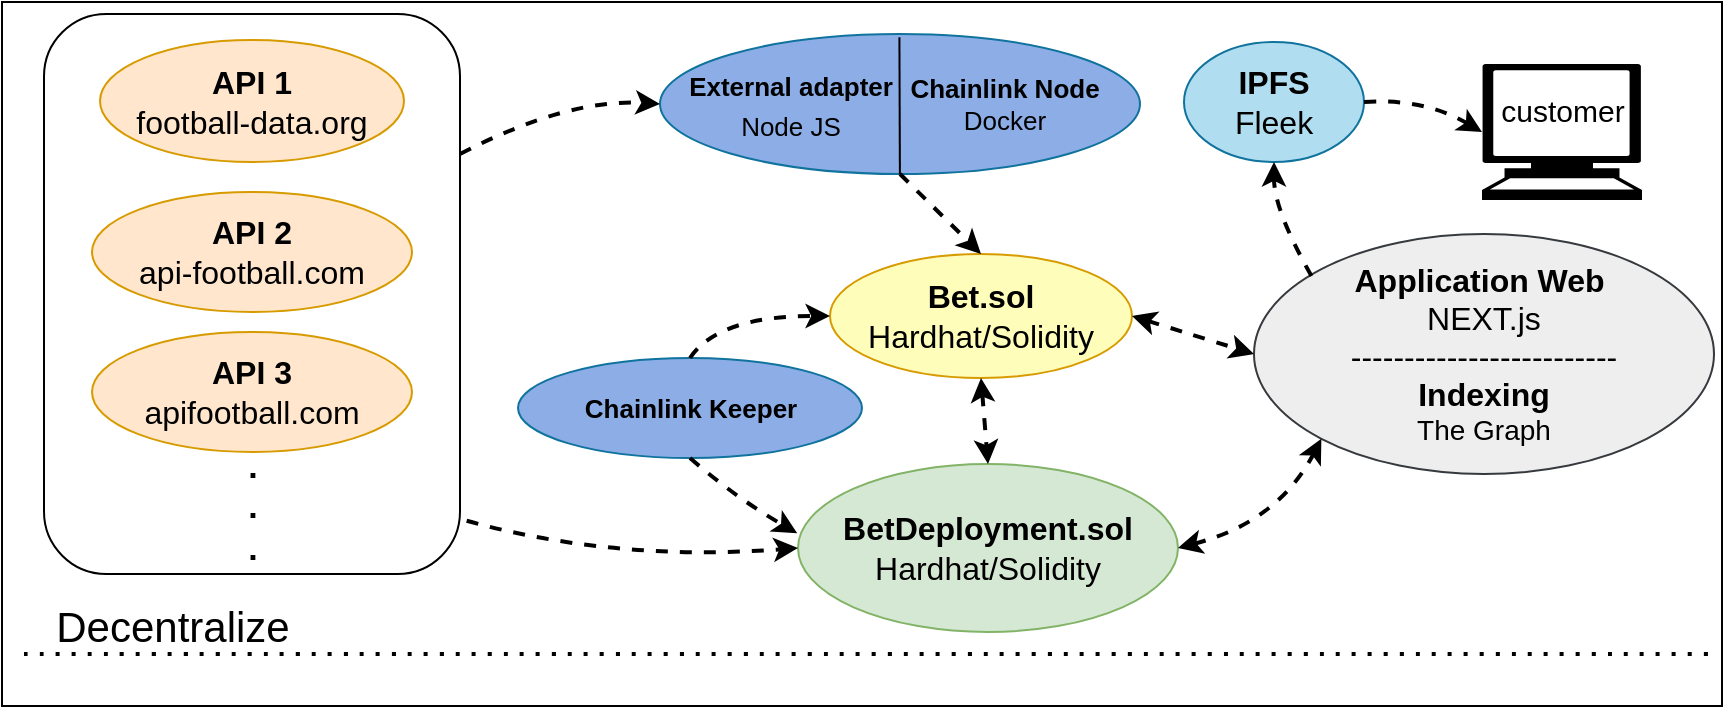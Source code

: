 <mxfile version="20.4.1" type="device"><diagram id="oLU-uPrBzbeZ1MAkRmQW" name="Page-1"><mxGraphModel dx="1866" dy="578" grid="1" gridSize="4" guides="1" tooltips="1" connect="1" arrows="1" fold="1" page="1" pageScale="1" pageWidth="850" pageHeight="1100" math="0" shadow="0"><root><mxCell id="0"/><mxCell id="1" parent="0"/><mxCell id="ACB41u7Kq91Ow9MT8jL0-2" value="&lt;font style=&quot;font-size: 13px;&quot;&gt;&amp;nbsp; &amp;nbsp; &amp;nbsp; &amp;nbsp; &amp;nbsp; &amp;nbsp; &amp;nbsp; &amp;nbsp; &amp;nbsp; &amp;nbsp; &amp;nbsp; &amp;nbsp; &amp;nbsp; &amp;nbsp; &amp;nbsp; &amp;nbsp;&amp;nbsp;&lt;/font&gt;" style="ellipse;whiteSpace=wrap;html=1;fillColor=#8CADE6;strokeColor=#10739e;rounded=0;" parent="1" vertex="1"><mxGeometry x="30" y="20" width="240" height="70" as="geometry"/></mxCell><mxCell id="ACB41u7Kq91Ow9MT8jL0-7" value="&lt;font style=&quot;font-size: 16px;&quot;&gt;&lt;b&gt;IPFS&lt;/b&gt;&lt;br&gt;Fleek&lt;/font&gt;" style="ellipse;whiteSpace=wrap;html=1;fillColor=#b1ddf0;strokeColor=#10739e;rounded=0;" parent="1" vertex="1"><mxGeometry x="292" y="24" width="90" height="60" as="geometry"/></mxCell><mxCell id="ACB41u7Kq91Ow9MT8jL0-8" value="&lt;font style=&quot;&quot;&gt;&lt;b style=&quot;font-size: 16px;&quot;&gt;Application Web&amp;nbsp;&lt;br&gt;&lt;/b&gt;&lt;span style=&quot;font-size: 16px;&quot;&gt;NEXT.js&lt;/span&gt;&lt;br&gt;&lt;span style=&quot;font-size: 16px;&quot;&gt;-------------------------&lt;/span&gt;&lt;br&gt;&lt;b style=&quot;font-size: 16px;&quot;&gt;Indexing&lt;br&gt;&lt;/b&gt;&lt;font style=&quot;font-size: 14px;&quot;&gt;The Graph&lt;/font&gt;&lt;br&gt;&lt;/font&gt;" style="ellipse;whiteSpace=wrap;html=1;fillColor=#eeeeee;strokeColor=#36393d;rounded=0;" parent="1" vertex="1"><mxGeometry x="327" y="120" width="230" height="120" as="geometry"/></mxCell><mxCell id="ACB41u7Kq91Ow9MT8jL0-9" value="&lt;span style=&quot;font-size: 16px;&quot;&gt;&lt;b&gt;API 1&lt;br&gt;&lt;/b&gt;football-data.org&lt;br&gt;&lt;/span&gt;" style="ellipse;whiteSpace=wrap;html=1;fillColor=#ffe6cc;strokeColor=#d79b00;rounded=0;" parent="1" vertex="1"><mxGeometry x="-250" y="23" width="152" height="61" as="geometry"/></mxCell><mxCell id="ACB41u7Kq91Ow9MT8jL0-10" value="&lt;font style=&quot;font-size: 16px;&quot;&gt;&lt;b&gt;Bet.sol&lt;br&gt;&lt;/b&gt;Hardhat/Solidity&lt;/font&gt;" style="ellipse;whiteSpace=wrap;html=1;fillColor=#FFFDBA;strokeColor=#d79b00;rounded=0;" parent="1" vertex="1"><mxGeometry x="115" y="130" width="151" height="62" as="geometry"/></mxCell><mxCell id="ACB41u7Kq91Ow9MT8jL0-12" value="" style="endArrow=none;html=1;rounded=0;fontSize=16;exitX=0.374;exitY=0.99;exitDx=0;exitDy=0;exitPerimeter=0;entryX=0.373;entryY=0.013;entryDx=0;entryDy=0;entryPerimeter=0;curved=1;" parent="1" edge="1"><mxGeometry width="50" height="50" relative="1" as="geometry"><mxPoint x="149.95" y="90.0" as="sourcePoint"/><mxPoint x="149.71" y="21.61" as="targetPoint"/></mxGeometry></mxCell><mxCell id="ACB41u7Kq91Ow9MT8jL0-13" value="&lt;font style=&quot;font-size: 13px;&quot;&gt;&lt;b&gt;External adapter&lt;br&gt;&lt;/b&gt;Node JS&lt;br&gt;&lt;/font&gt;" style="text;html=1;align=center;verticalAlign=middle;resizable=0;points=[];autosize=1;strokeColor=none;fillColor=none;fontSize=16;rounded=0;" parent="1" vertex="1"><mxGeometry x="30" y="30" width="130" height="50" as="geometry"/></mxCell><mxCell id="ACB41u7Kq91Ow9MT8jL0-14" value="&lt;span style=&quot;&quot;&gt;&lt;b&gt;Chainlink Node&lt;br&gt;&lt;/b&gt;&lt;/span&gt;&lt;span style=&quot;&quot;&gt;Docker&lt;/span&gt;" style="text;html=1;align=center;verticalAlign=middle;resizable=0;points=[];autosize=1;strokeColor=none;fillColor=none;fontSize=13;rounded=0;" parent="1" vertex="1"><mxGeometry x="142" y="35" width="120" height="40" as="geometry"/></mxCell><mxCell id="ACB41u7Kq91Ow9MT8jL0-15" value="&lt;span style=&quot;font-size: 16px;&quot;&gt;&lt;b&gt;BetDeployment.sol&lt;/b&gt;&lt;br&gt;Hardhat/Solidity&lt;br&gt;&lt;/span&gt;" style="ellipse;whiteSpace=wrap;html=1;fillColor=#d5e8d4;strokeColor=#82b366;rounded=0;" parent="1" vertex="1"><mxGeometry x="99" y="235" width="190" height="84" as="geometry"/></mxCell><mxCell id="ACB41u7Kq91Ow9MT8jL0-19" value="" style="endArrow=classic;html=1;rounded=0;fontSize=16;exitX=1;exitY=0.5;exitDx=0;exitDy=0;entryX=0;entryY=0.5;entryDx=0;entryDy=0;dashed=1;startArrow=classic;startFill=1;strokeWidth=2;curved=1;" parent="1" source="ACB41u7Kq91Ow9MT8jL0-10" target="ACB41u7Kq91Ow9MT8jL0-8" edge="1"><mxGeometry width="50" height="50" relative="1" as="geometry"><mxPoint x="431" y="230" as="sourcePoint"/><mxPoint x="481" y="180" as="targetPoint"/><Array as="points"/></mxGeometry></mxCell><mxCell id="ACB41u7Kq91Ow9MT8jL0-20" value="" style="endArrow=classic;html=1;rounded=0;fontSize=16;exitX=0.5;exitY=1;exitDx=0;exitDy=0;entryX=0.5;entryY=0;entryDx=0;entryDy=0;dashed=1;startArrow=classic;startFill=1;strokeWidth=2;curved=1;" parent="1" source="ACB41u7Kq91Ow9MT8jL0-10" target="ACB41u7Kq91Ow9MT8jL0-15" edge="1"><mxGeometry width="50" height="50" relative="1" as="geometry"><mxPoint x="192.18" y="200" as="sourcePoint"/><mxPoint x="450.999" y="251.668" as="targetPoint"/><Array as="points"/></mxGeometry></mxCell><mxCell id="ACB41u7Kq91Ow9MT8jL0-22" value="" style="endArrow=classic;html=1;rounded=0;fontSize=16;exitX=0.5;exitY=1;exitDx=0;exitDy=0;entryX=0.5;entryY=0;entryDx=0;entryDy=0;dashed=1;startArrow=none;startFill=0;strokeWidth=2;curved=1;" parent="1" source="ACB41u7Kq91Ow9MT8jL0-2" target="ACB41u7Kq91Ow9MT8jL0-10" edge="1"><mxGeometry width="50" height="50" relative="1" as="geometry"><mxPoint x="149.62" y="110" as="sourcePoint"/><mxPoint x="149.62" y="200" as="targetPoint"/><Array as="points"/></mxGeometry></mxCell><mxCell id="ACB41u7Kq91Ow9MT8jL0-26" value="" style="endArrow=classic;html=1;rounded=0;fontSize=16;entryX=0.5;entryY=1;entryDx=0;entryDy=0;dashed=1;startArrow=none;startFill=0;strokeWidth=2;curved=1;exitX=0.125;exitY=0.175;exitDx=0;exitDy=0;exitPerimeter=0;" parent="1" source="ACB41u7Kq91Ow9MT8jL0-8" target="ACB41u7Kq91Ow9MT8jL0-7" edge="1"><mxGeometry width="50" height="50" relative="1" as="geometry"><mxPoint x="348" y="124" as="sourcePoint"/><mxPoint x="479.997" y="113.787" as="targetPoint"/><Array as="points"><mxPoint x="337" y="108"/></Array></mxGeometry></mxCell><mxCell id="ACB41u7Kq91Ow9MT8jL0-29" value="" style="endArrow=classic;html=1;rounded=0;fontSize=16;dashed=1;startArrow=none;startFill=0;strokeWidth=2;curved=1;entryX=0;entryY=0.5;entryDx=0;entryDy=0;exitX=1;exitY=0.25;exitDx=0;exitDy=0;" parent="1" source="S8B9gij4zEmNTzN9GSDj-8" target="ACB41u7Kq91Ow9MT8jL0-2" edge="1"><mxGeometry width="50" height="50" relative="1" as="geometry"><mxPoint x="-48" y="64" as="sourcePoint"/><mxPoint x="60" y="100" as="targetPoint"/><Array as="points"><mxPoint x="-16" y="52"/></Array></mxGeometry></mxCell><mxCell id="ACB41u7Kq91Ow9MT8jL0-30" value="" style="endArrow=classic;html=1;rounded=0;fontSize=16;entryX=0;entryY=0.5;entryDx=0;entryDy=0;dashed=1;startArrow=none;startFill=0;strokeWidth=2;curved=1;exitX=1.016;exitY=0.905;exitDx=0;exitDy=0;exitPerimeter=0;" parent="1" source="S8B9gij4zEmNTzN9GSDj-8" target="ACB41u7Kq91Ow9MT8jL0-15" edge="1"><mxGeometry width="50" height="50" relative="1" as="geometry"><mxPoint x="-64" y="260" as="sourcePoint"/><mxPoint x="230.0" y="270.002" as="targetPoint"/><Array as="points"><mxPoint x="8" y="284"/></Array></mxGeometry></mxCell><mxCell id="ACB41u7Kq91Ow9MT8jL0-32" value="" style="endArrow=none;dashed=1;html=1;dashPattern=1 3;strokeWidth=2;rounded=0;fontSize=12;startSize=14;endSize=14;curved=1;" parent="1" edge="1"><mxGeometry width="50" height="50" relative="1" as="geometry"><mxPoint x="-288" y="330" as="sourcePoint"/><mxPoint x="556" y="330" as="targetPoint"/></mxGeometry></mxCell><mxCell id="ACB41u7Kq91Ow9MT8jL0-33" value="&lt;font style=&quot;font-size: 21px;&quot;&gt;Decentralize&lt;/font&gt;" style="text;html=1;align=center;verticalAlign=middle;resizable=0;points=[];autosize=1;strokeColor=none;fillColor=none;fontSize=16;" parent="1" vertex="1"><mxGeometry x="-284" y="296" width="140" height="40" as="geometry"/></mxCell><mxCell id="AjNXdWg41I0N0xnmoIMw-8" value="" style="endArrow=classic;html=1;rounded=0;fontSize=16;exitX=1;exitY=0.5;exitDx=0;exitDy=0;dashed=1;startArrow=none;startFill=0;strokeWidth=2;curved=1;entryX=0;entryY=0.5;entryDx=0;entryDy=0;entryPerimeter=0;" parent="1" source="ACB41u7Kq91Ow9MT8jL0-7" edge="1" target="AjNXdWg41I0N0xnmoIMw-9"><mxGeometry width="50" height="50" relative="1" as="geometry"><mxPoint x="410" y="40" as="sourcePoint"/><mxPoint x="490" y="40" as="targetPoint"/><Array as="points"><mxPoint x="412" y="52"/></Array></mxGeometry></mxCell><mxCell id="AjNXdWg41I0N0xnmoIMw-9" value="" style="shape=mxgraph.signs.tech.computer;html=1;pointerEvents=1;fillColor=#000000;strokeColor=none;verticalLabelPosition=bottom;verticalAlign=top;align=center;" parent="1" vertex="1"><mxGeometry x="441" y="35" width="80" height="68" as="geometry"/></mxCell><mxCell id="AjNXdWg41I0N0xnmoIMw-11" value="&lt;font style=&quot;font-size: 15px;&quot;&gt;customer&lt;/font&gt;" style="text;html=1;align=center;verticalAlign=middle;resizable=0;points=[];autosize=1;strokeColor=none;fillColor=none;" parent="1" vertex="1"><mxGeometry x="436" y="43" width="90" height="30" as="geometry"/></mxCell><mxCell id="S8B9gij4zEmNTzN9GSDj-2" value="" style="rounded=0;whiteSpace=wrap;html=1;fillColor=none;" parent="1" vertex="1"><mxGeometry x="-299" y="4" width="860" height="352" as="geometry"/></mxCell><mxCell id="S8B9gij4zEmNTzN9GSDj-8" value="" style="rounded=1;whiteSpace=wrap;html=1;fillColor=none;" parent="1" vertex="1"><mxGeometry x="-278" y="10" width="208" height="280" as="geometry"/></mxCell><mxCell id="S8B9gij4zEmNTzN9GSDj-9" value="&lt;span style=&quot;font-size: 16px;&quot;&gt;&lt;b&gt;API 2&lt;br&gt;&lt;/b&gt;api-football.com&lt;br&gt;&lt;/span&gt;" style="ellipse;whiteSpace=wrap;html=1;fillColor=#ffe6cc;strokeColor=#d79b00;rounded=0;" parent="1" vertex="1"><mxGeometry x="-254" y="99" width="160" height="60" as="geometry"/></mxCell><mxCell id="S8B9gij4zEmNTzN9GSDj-10" value="&lt;span style=&quot;font-size: 16px;&quot;&gt;&lt;b&gt;API 3&lt;br&gt;&lt;/b&gt;apifootball.com&lt;br&gt;&lt;/span&gt;" style="ellipse;whiteSpace=wrap;html=1;fillColor=#ffe6cc;strokeColor=#d79b00;rounded=0;" parent="1" vertex="1"><mxGeometry x="-254" y="169" width="160" height="60" as="geometry"/></mxCell><mxCell id="S8B9gij4zEmNTzN9GSDj-11" value="&lt;b style=&quot;font-size: 17px;&quot;&gt;.&lt;br&gt;.&lt;br&gt;.&lt;/b&gt;" style="text;html=1;align=center;verticalAlign=middle;resizable=0;points=[];autosize=1;strokeColor=none;fillColor=none;" parent="1" vertex="1"><mxGeometry x="-188" y="219" width="28" height="76" as="geometry"/></mxCell><mxCell id="5cjjWmX1IaqQqv94okaB-1" value="&lt;font style=&quot;font-size: 13px;&quot;&gt;&amp;nbsp; &amp;nbsp; &amp;nbsp; &amp;nbsp; &amp;nbsp; &amp;nbsp; &amp;nbsp; &amp;nbsp; &amp;nbsp; &amp;nbsp; &amp;nbsp; &amp;nbsp; &amp;nbsp; &amp;nbsp; &amp;nbsp; &amp;nbsp;&amp;nbsp;&lt;/font&gt;" style="ellipse;whiteSpace=wrap;html=1;fillColor=#8CADE6;strokeColor=#10739e;rounded=0;" vertex="1" parent="1"><mxGeometry x="-41" y="182" width="172" height="50" as="geometry"/></mxCell><mxCell id="5cjjWmX1IaqQqv94okaB-3" value="&lt;font style=&quot;font-size: 13px;&quot;&gt;&lt;b&gt;Chainlink Keeper&lt;/b&gt;&lt;br&gt;&lt;/font&gt;" style="text;html=1;align=center;verticalAlign=middle;resizable=0;points=[];autosize=1;strokeColor=none;fillColor=none;fontSize=16;rounded=0;" vertex="1" parent="1"><mxGeometry x="-19" y="190" width="128" height="32" as="geometry"/></mxCell><mxCell id="5cjjWmX1IaqQqv94okaB-6" value="" style="endArrow=classic;html=1;rounded=0;fontSize=16;exitX=0.5;exitY=1;exitDx=0;exitDy=0;dashed=1;startArrow=none;startFill=0;strokeWidth=2;curved=1;entryX=-0.002;entryY=0.412;entryDx=0;entryDy=0;entryPerimeter=0;" edge="1" parent="1" source="5cjjWmX1IaqQqv94okaB-1" target="ACB41u7Kq91Ow9MT8jL0-15"><mxGeometry width="50" height="50" relative="1" as="geometry"><mxPoint x="22.0" y="248" as="sourcePoint"/><mxPoint x="131" y="208" as="targetPoint"/><Array as="points"><mxPoint x="68" y="252"/></Array></mxGeometry></mxCell><mxCell id="5cjjWmX1IaqQqv94okaB-7" value="" style="endArrow=classic;html=1;rounded=0;fontSize=16;exitX=0.5;exitY=0;exitDx=0;exitDy=0;dashed=1;startArrow=none;startFill=0;strokeWidth=2;curved=1;entryX=0;entryY=0.5;entryDx=0;entryDy=0;" edge="1" parent="1" source="5cjjWmX1IaqQqv94okaB-1" target="ACB41u7Kq91Ow9MT8jL0-10"><mxGeometry width="50" height="50" relative="1" as="geometry"><mxPoint x="35.0" y="132" as="sourcePoint"/><mxPoint x="116.509" y="147.442" as="targetPoint"/><Array as="points"><mxPoint x="59" y="161"/></Array></mxGeometry></mxCell><mxCell id="5cjjWmX1IaqQqv94okaB-14" value="" style="endArrow=classic;html=1;rounded=0;fontSize=16;exitX=1;exitY=0.5;exitDx=0;exitDy=0;dashed=1;startArrow=classic;startFill=1;strokeWidth=2;curved=1;entryX=0;entryY=1;entryDx=0;entryDy=0;" edge="1" parent="1" source="ACB41u7Kq91Ow9MT8jL0-15" target="ACB41u7Kq91Ow9MT8jL0-8"><mxGeometry width="50" height="50" relative="1" as="geometry"><mxPoint x="299.0" y="303" as="sourcePoint"/><mxPoint x="402" y="276.0" as="targetPoint"/><Array as="points"><mxPoint x="339" y="264"/></Array></mxGeometry></mxCell></root></mxGraphModel></diagram></mxfile>